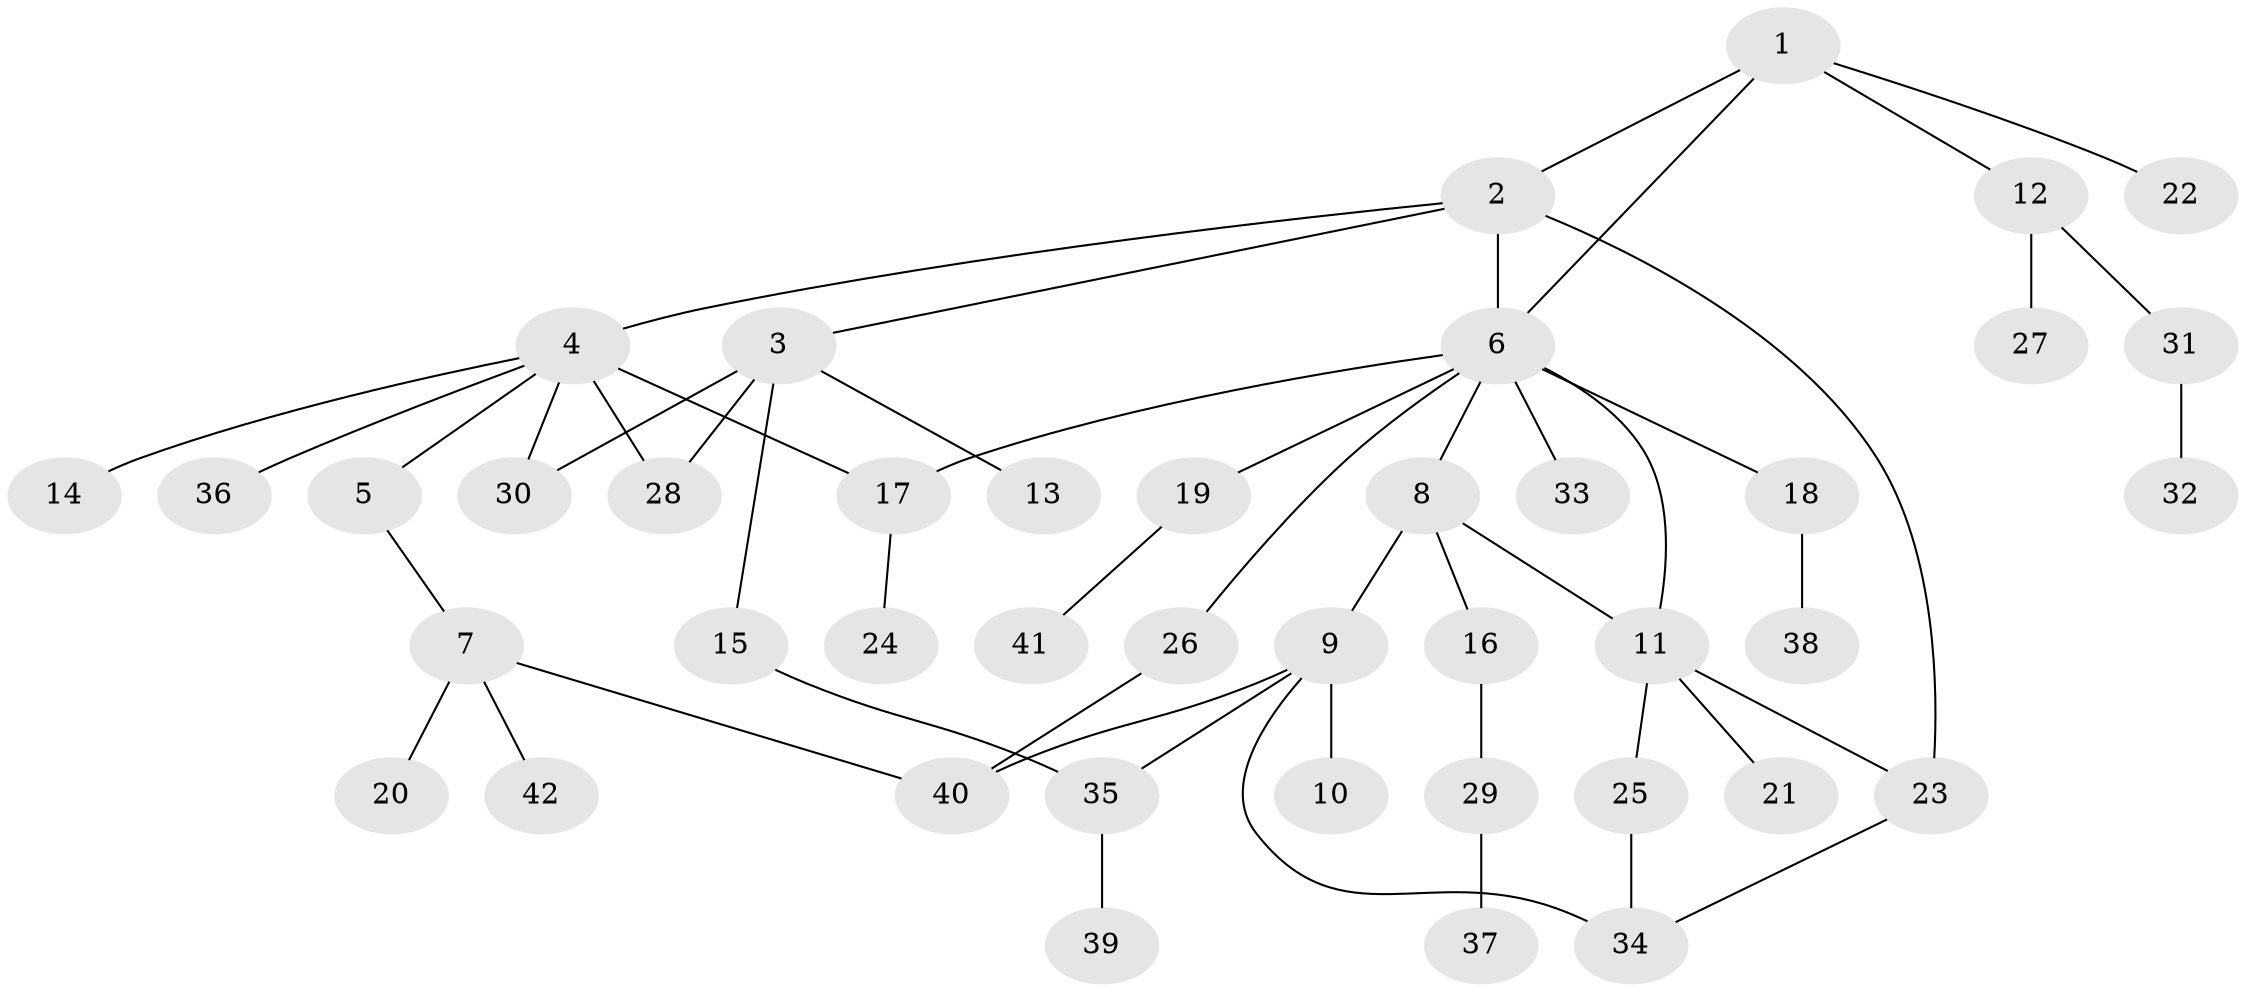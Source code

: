 // original degree distribution, {4: 0.08433734939759036, 5: 0.08433734939759036, 3: 0.1566265060240964, 7: 0.012048192771084338, 2: 0.2891566265060241, 1: 0.37349397590361444}
// Generated by graph-tools (version 1.1) at 2025/34/03/09/25 02:34:33]
// undirected, 42 vertices, 52 edges
graph export_dot {
graph [start="1"]
  node [color=gray90,style=filled];
  1;
  2;
  3;
  4;
  5;
  6;
  7;
  8;
  9;
  10;
  11;
  12;
  13;
  14;
  15;
  16;
  17;
  18;
  19;
  20;
  21;
  22;
  23;
  24;
  25;
  26;
  27;
  28;
  29;
  30;
  31;
  32;
  33;
  34;
  35;
  36;
  37;
  38;
  39;
  40;
  41;
  42;
  1 -- 2 [weight=1.0];
  1 -- 6 [weight=1.0];
  1 -- 12 [weight=1.0];
  1 -- 22 [weight=1.0];
  2 -- 3 [weight=1.0];
  2 -- 4 [weight=2.0];
  2 -- 6 [weight=1.0];
  2 -- 23 [weight=2.0];
  3 -- 13 [weight=1.0];
  3 -- 15 [weight=1.0];
  3 -- 28 [weight=1.0];
  3 -- 30 [weight=1.0];
  4 -- 5 [weight=1.0];
  4 -- 14 [weight=1.0];
  4 -- 17 [weight=1.0];
  4 -- 28 [weight=1.0];
  4 -- 30 [weight=1.0];
  4 -- 36 [weight=1.0];
  5 -- 7 [weight=1.0];
  6 -- 8 [weight=1.0];
  6 -- 11 [weight=1.0];
  6 -- 17 [weight=1.0];
  6 -- 18 [weight=1.0];
  6 -- 19 [weight=1.0];
  6 -- 26 [weight=1.0];
  6 -- 33 [weight=1.0];
  7 -- 20 [weight=1.0];
  7 -- 40 [weight=1.0];
  7 -- 42 [weight=1.0];
  8 -- 9 [weight=1.0];
  8 -- 11 [weight=1.0];
  8 -- 16 [weight=1.0];
  9 -- 10 [weight=1.0];
  9 -- 34 [weight=1.0];
  9 -- 35 [weight=1.0];
  9 -- 40 [weight=1.0];
  11 -- 21 [weight=1.0];
  11 -- 23 [weight=1.0];
  11 -- 25 [weight=1.0];
  12 -- 27 [weight=2.0];
  12 -- 31 [weight=1.0];
  15 -- 35 [weight=1.0];
  16 -- 29 [weight=1.0];
  17 -- 24 [weight=1.0];
  18 -- 38 [weight=1.0];
  19 -- 41 [weight=1.0];
  23 -- 34 [weight=1.0];
  25 -- 34 [weight=1.0];
  26 -- 40 [weight=1.0];
  29 -- 37 [weight=1.0];
  31 -- 32 [weight=1.0];
  35 -- 39 [weight=1.0];
}
